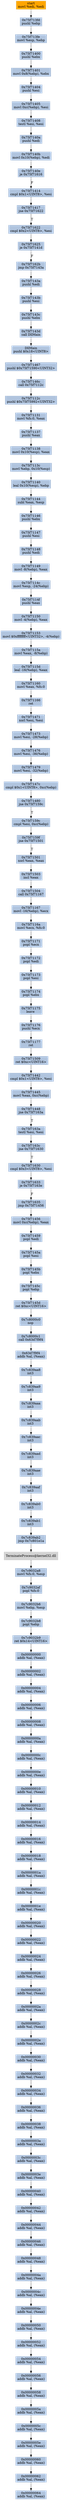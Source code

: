 digraph G {
node[shape=rectangle,style=filled,fillcolor=lightsteelblue,color=lightsteelblue]
bgcolor="transparent"
a0x75f713fbmovl_edi_edi[label="start\nmovl %edi, %edi",color="lightgrey",fillcolor="orange"];
a0x75f713fdpushl_ebp[label="0x75f713fd\npushl %ebp"];
a0x75f713femovl_esp_ebp[label="0x75f713fe\nmovl %esp, %ebp"];
a0x75f71400pushl_ebx[label="0x75f71400\npushl %ebx"];
a0x75f71401movl_0x8ebp__ebx[label="0x75f71401\nmovl 0x8(%ebp), %ebx"];
a0x75f71404pushl_esi[label="0x75f71404\npushl %esi"];
a0x75f71405movl_0xcebp__esi[label="0x75f71405\nmovl 0xc(%ebp), %esi"];
a0x75f71408testl_esi_esi[label="0x75f71408\ntestl %esi, %esi"];
a0x75f7140apushl_edi[label="0x75f7140a\npushl %edi"];
a0x75f7140bmovl_0x10ebp__edi[label="0x75f7140b\nmovl 0x10(%ebp), %edi"];
a0x75f7140eje_0x75f71616[label="0x75f7140e\nje 0x75f71616"];
a0x75f71414cmpl_0x1UINT8_esi[label="0x75f71414\ncmpl $0x1<UINT8>, %esi"];
a0x75f71417jne_0x75f71622[label="0x75f71417\njne 0x75f71622"];
a0x75f71622cmpl_0x2UINT8_esi[label="0x75f71622\ncmpl $0x2<UINT8>, %esi"];
a0x75f71625je_0x75f7141d[label="0x75f71625\nje 0x75f7141d"];
a0x75f7162bjmp_0x75f7143a[label="0x75f7162b\njmp 0x75f7143a"];
a0x75f7143apushl_edi[label="0x75f7143a\npushl %edi"];
a0x75f7143bpushl_esi[label="0x75f7143b\npushl %esi"];
a0x75f7143cpushl_ebx[label="0x75f7143c\npushl %ebx"];
a0x75f7143dcall_DllMain[label="0x75f7143d\ncall DllMain"];
a0x75f71465pushl_0x18UINT8[label="DllMain\npushl $0x18<UINT8>"];
a0x75f71467pushl_0x75f71590UINT32[label="0x75f71467\npushl $0x75f71590<UINT32>"];
a0x75f7146ccall_0x75f7112c[label="0x75f7146c\ncall 0x75f7112c"];
a0x75f7112cpushl_0x75f75992UINT32[label="0x75f7112c\npushl $0x75f75992<UINT32>"];
a0x75f71131movl_fs_0_eax[label="0x75f71131\nmovl %fs:0, %eax"];
a0x75f71137pushl_eax[label="0x75f71137\npushl %eax"];
a0x75f71138movl_0x10esp__eax[label="0x75f71138\nmovl 0x10(%esp), %eax"];
a0x75f7113cmovl_ebp_0x10esp_[label="0x75f7113c\nmovl %ebp, 0x10(%esp)"];
a0x75f71140leal_0x10esp__ebp[label="0x75f71140\nleal 0x10(%esp), %ebp"];
a0x75f71144subl_eax_esp[label="0x75f71144\nsubl %eax, %esp"];
a0x75f71146pushl_ebx[label="0x75f71146\npushl %ebx"];
a0x75f71147pushl_esi[label="0x75f71147\npushl %esi"];
a0x75f71148pushl_edi[label="0x75f71148\npushl %edi"];
a0x75f71149movl__8ebp__eax[label="0x75f71149\nmovl -8(%ebp), %eax"];
a0x75f7114cmovl_esp__24ebp_[label="0x75f7114c\nmovl %esp, -24(%ebp)"];
a0x75f7114fpushl_eax[label="0x75f7114f\npushl %eax"];
a0x75f71150movl__4ebp__eax[label="0x75f71150\nmovl -4(%ebp), %eax"];
a0x75f71153movl_0xffffffffUINT32__4ebp_[label="0x75f71153\nmovl $0xffffffff<UINT32>, -4(%ebp)"];
a0x75f7115amovl_eax__8ebp_[label="0x75f7115a\nmovl %eax, -8(%ebp)"];
a0x75f7115dleal__16ebp__eax[label="0x75f7115d\nleal -16(%ebp), %eax"];
a0x75f71160movl_eax_fs_0[label="0x75f71160\nmovl %eax, %fs:0"];
a0x75f71166ret[label="0x75f71166\nret"];
a0x75f71471xorl_esi_esi[label="0x75f71471\nxorl %esi, %esi"];
a0x75f71473movl_esi__28ebp_[label="0x75f71473\nmovl %esi, -28(%ebp)"];
a0x75f71476movl_esi__36ebp_[label="0x75f71476\nmovl %esi, -36(%ebp)"];
a0x75f71479movl_esi__32ebp_[label="0x75f71479\nmovl %esi, -32(%ebp)"];
a0x75f7147ccmpl_0x1UINT8_0xcebp_[label="0x75f7147c\ncmpl $0x1<UINT8>, 0xc(%ebp)"];
a0x75f71480jne_0x75f7159c[label="0x75f71480\njne 0x75f7159c"];
a0x75f7159ccmpl_esi_0xcebp_[label="0x75f7159c\ncmpl %esi, 0xc(%ebp)"];
a0x75f7159fjne_0x75f71501[label="0x75f7159f\njne 0x75f71501"];
a0x75f71501xorl_eax_eax[label="0x75f71501\nxorl %eax, %eax"];
a0x75f71503incl_eax[label="0x75f71503\nincl %eax"];
a0x75f71504call_0x75f71167[label="0x75f71504\ncall 0x75f71167"];
a0x75f71167movl__16ebp__ecx[label="0x75f71167\nmovl -16(%ebp), %ecx"];
a0x75f7116amovl_ecx_fs_0[label="0x75f7116a\nmovl %ecx, %fs:0"];
a0x75f71171popl_ecx[label="0x75f71171\npopl %ecx"];
a0x75f71172popl_edi[label="0x75f71172\npopl %edi"];
a0x75f71173popl_esi[label="0x75f71173\npopl %esi"];
a0x75f71174popl_ebx[label="0x75f71174\npopl %ebx"];
a0x75f71175leave_[label="0x75f71175\nleave "];
a0x75f71176pushl_ecx[label="0x75f71176\npushl %ecx"];
a0x75f71177ret[label="0x75f71177\nret"];
a0x75f71509ret_0xcUINT16[label="0x75f71509\nret $0xc<UINT16>"];
a0x75f71442cmpl_0x1UINT8_esi[label="0x75f71442\ncmpl $0x1<UINT8>, %esi"];
a0x75f71445movl_eax_0xcebp_[label="0x75f71445\nmovl %eax, 0xc(%ebp)"];
a0x75f71448jne_0x75f7163a[label="0x75f71448\njne 0x75f7163a"];
a0x75f7163atestl_esi_esi[label="0x75f7163a\ntestl %esi, %esi"];
a0x75f7163cjne_0x75f71630[label="0x75f7163c\njne 0x75f71630"];
a0x75f71630cmpl_0x3UINT8_esi[label="0x75f71630\ncmpl $0x3<UINT8>, %esi"];
a0x75f71633je_0x75f7163e[label="0x75f71633\nje 0x75f7163e"];
a0x75f71635jmp_0x75f71456[label="0x75f71635\njmp 0x75f71456"];
a0x75f71456movl_0xcebp__eax[label="0x75f71456\nmovl 0xc(%ebp), %eax"];
a0x75f71459popl_edi[label="0x75f71459\npopl %edi"];
a0x75f7145apopl_esi[label="0x75f7145a\npopl %esi"];
a0x75f7145bpopl_ebx[label="0x75f7145b\npopl %ebx"];
a0x75f7145cpopl_ebp[label="0x75f7145c\npopl %ebp"];
a0x75f7145dret_0xcUINT16[label="0x75f7145d\nret $0xc<UINT16>"];
a0x7c8000c0nop_[label="0x7c8000c0\nnop "];
a0x7c8000c1call_0x63d7f9f4[label="0x7c8000c1\ncall 0x63d7f9f4"];
a0x63d7f9f4addb_al_eax_[label="0x63d7f9f4\naddb %al, (%eax)"];
a0x7c839aa8int3_[label="0x7c839aa8\nint3 "];
a0x7c839aa9int3_[label="0x7c839aa9\nint3 "];
a0x7c839aaaint3_[label="0x7c839aaa\nint3 "];
a0x7c839aabint3_[label="0x7c839aab\nint3 "];
a0x7c839aacint3_[label="0x7c839aac\nint3 "];
a0x7c839aadint3_[label="0x7c839aad\nint3 "];
a0x7c839aaeint3_[label="0x7c839aae\nint3 "];
a0x7c839aafint3_[label="0x7c839aaf\nint3 "];
a0x7c839ab0int3_[label="0x7c839ab0\nint3 "];
a0x7c839ab1int3_[label="0x7c839ab1\nint3 "];
a0x7c839ab2jmp_0x7c801e1a[label="0x7c839ab2\njmp 0x7c801e1a"];
TerminateProcess_kernel32_dll[label="TerminateProcess@kernel32.dll",color="lightgrey",fillcolor="lightgrey"];
a0x7c9032a8movl_fs_0_esp[label="0x7c9032a8\nmovl %fs:0, %esp"];
a0x7c9032afpopl_fs_0[label="0x7c9032af\npopl %fs:0"];
a0x7c9032b6movl_ebp_esp[label="0x7c9032b6\nmovl %ebp, %esp"];
a0x7c9032b8popl_ebp[label="0x7c9032b8\npopl %ebp"];
a0x7c9032b9ret_0x14UINT16[label="0x7c9032b9\nret $0x14<UINT16>"];
a0x00000000addb_al_eax_[label="0x00000000\naddb %al, (%eax)"];
a0x00000002addb_al_eax_[label="0x00000002\naddb %al, (%eax)"];
a0x00000004addb_al_eax_[label="0x00000004\naddb %al, (%eax)"];
a0x00000006addb_al_eax_[label="0x00000006\naddb %al, (%eax)"];
a0x00000008addb_al_eax_[label="0x00000008\naddb %al, (%eax)"];
a0x0000000aaddb_al_eax_[label="0x0000000a\naddb %al, (%eax)"];
a0x0000000caddb_al_eax_[label="0x0000000c\naddb %al, (%eax)"];
a0x0000000eaddb_al_eax_[label="0x0000000e\naddb %al, (%eax)"];
a0x00000010addb_al_eax_[label="0x00000010\naddb %al, (%eax)"];
a0x00000012addb_al_eax_[label="0x00000012\naddb %al, (%eax)"];
a0x00000014addb_al_eax_[label="0x00000014\naddb %al, (%eax)"];
a0x00000016addb_al_eax_[label="0x00000016\naddb %al, (%eax)"];
a0x00000018addb_al_eax_[label="0x00000018\naddb %al, (%eax)"];
a0x0000001aaddb_al_eax_[label="0x0000001a\naddb %al, (%eax)"];
a0x0000001caddb_al_eax_[label="0x0000001c\naddb %al, (%eax)"];
a0x0000001eaddb_al_eax_[label="0x0000001e\naddb %al, (%eax)"];
a0x00000020addb_al_eax_[label="0x00000020\naddb %al, (%eax)"];
a0x00000022addb_al_eax_[label="0x00000022\naddb %al, (%eax)"];
a0x00000024addb_al_eax_[label="0x00000024\naddb %al, (%eax)"];
a0x00000026addb_al_eax_[label="0x00000026\naddb %al, (%eax)"];
a0x00000028addb_al_eax_[label="0x00000028\naddb %al, (%eax)"];
a0x0000002aaddb_al_eax_[label="0x0000002a\naddb %al, (%eax)"];
a0x0000002caddb_al_eax_[label="0x0000002c\naddb %al, (%eax)"];
a0x0000002eaddb_al_eax_[label="0x0000002e\naddb %al, (%eax)"];
a0x00000030addb_al_eax_[label="0x00000030\naddb %al, (%eax)"];
a0x00000032addb_al_eax_[label="0x00000032\naddb %al, (%eax)"];
a0x00000034addb_al_eax_[label="0x00000034\naddb %al, (%eax)"];
a0x00000036addb_al_eax_[label="0x00000036\naddb %al, (%eax)"];
a0x00000038addb_al_eax_[label="0x00000038\naddb %al, (%eax)"];
a0x0000003aaddb_al_eax_[label="0x0000003a\naddb %al, (%eax)"];
a0x0000003caddb_al_eax_[label="0x0000003c\naddb %al, (%eax)"];
a0x0000003eaddb_al_eax_[label="0x0000003e\naddb %al, (%eax)"];
a0x00000040addb_al_eax_[label="0x00000040\naddb %al, (%eax)"];
a0x00000042addb_al_eax_[label="0x00000042\naddb %al, (%eax)"];
a0x00000044addb_al_eax_[label="0x00000044\naddb %al, (%eax)"];
a0x00000046addb_al_eax_[label="0x00000046\naddb %al, (%eax)"];
a0x00000048addb_al_eax_[label="0x00000048\naddb %al, (%eax)"];
a0x0000004aaddb_al_eax_[label="0x0000004a\naddb %al, (%eax)"];
a0x0000004caddb_al_eax_[label="0x0000004c\naddb %al, (%eax)"];
a0x0000004eaddb_al_eax_[label="0x0000004e\naddb %al, (%eax)"];
a0x00000050addb_al_eax_[label="0x00000050\naddb %al, (%eax)"];
a0x00000052addb_al_eax_[label="0x00000052\naddb %al, (%eax)"];
a0x00000054addb_al_eax_[label="0x00000054\naddb %al, (%eax)"];
a0x00000056addb_al_eax_[label="0x00000056\naddb %al, (%eax)"];
a0x00000058addb_al_eax_[label="0x00000058\naddb %al, (%eax)"];
a0x0000005aaddb_al_eax_[label="0x0000005a\naddb %al, (%eax)"];
a0x0000005caddb_al_eax_[label="0x0000005c\naddb %al, (%eax)"];
a0x0000005eaddb_al_eax_[label="0x0000005e\naddb %al, (%eax)"];
a0x00000060addb_al_eax_[label="0x00000060\naddb %al, (%eax)"];
a0x00000062addb_al_eax_[label="0x00000062\naddb %al, (%eax)"];
a0x00000064addb_al_eax_[label="0x00000064\naddb %al, (%eax)"];
a0x75f713fbmovl_edi_edi -> a0x75f713fdpushl_ebp [color="#000000"];
a0x75f713fdpushl_ebp -> a0x75f713femovl_esp_ebp [color="#000000"];
a0x75f713femovl_esp_ebp -> a0x75f71400pushl_ebx [color="#000000"];
a0x75f71400pushl_ebx -> a0x75f71401movl_0x8ebp__ebx [color="#000000"];
a0x75f71401movl_0x8ebp__ebx -> a0x75f71404pushl_esi [color="#000000"];
a0x75f71404pushl_esi -> a0x75f71405movl_0xcebp__esi [color="#000000"];
a0x75f71405movl_0xcebp__esi -> a0x75f71408testl_esi_esi [color="#000000"];
a0x75f71408testl_esi_esi -> a0x75f7140apushl_edi [color="#000000"];
a0x75f7140apushl_edi -> a0x75f7140bmovl_0x10ebp__edi [color="#000000"];
a0x75f7140bmovl_0x10ebp__edi -> a0x75f7140eje_0x75f71616 [color="#000000"];
a0x75f7140eje_0x75f71616 -> a0x75f71414cmpl_0x1UINT8_esi [color="#000000",label="F"];
a0x75f71414cmpl_0x1UINT8_esi -> a0x75f71417jne_0x75f71622 [color="#000000"];
a0x75f71417jne_0x75f71622 -> a0x75f71622cmpl_0x2UINT8_esi [color="#000000",label="T"];
a0x75f71622cmpl_0x2UINT8_esi -> a0x75f71625je_0x75f7141d [color="#000000"];
a0x75f71625je_0x75f7141d -> a0x75f7162bjmp_0x75f7143a [color="#000000",label="F"];
a0x75f7162bjmp_0x75f7143a -> a0x75f7143apushl_edi [color="#000000"];
a0x75f7143apushl_edi -> a0x75f7143bpushl_esi [color="#000000"];
a0x75f7143bpushl_esi -> a0x75f7143cpushl_ebx [color="#000000"];
a0x75f7143cpushl_ebx -> a0x75f7143dcall_DllMain [color="#000000"];
a0x75f7143dcall_DllMain -> a0x75f71465pushl_0x18UINT8 [color="#000000"];
a0x75f71465pushl_0x18UINT8 -> a0x75f71467pushl_0x75f71590UINT32 [color="#000000"];
a0x75f71467pushl_0x75f71590UINT32 -> a0x75f7146ccall_0x75f7112c [color="#000000"];
a0x75f7146ccall_0x75f7112c -> a0x75f7112cpushl_0x75f75992UINT32 [color="#000000"];
a0x75f7112cpushl_0x75f75992UINT32 -> a0x75f71131movl_fs_0_eax [color="#000000"];
a0x75f71131movl_fs_0_eax -> a0x75f71137pushl_eax [color="#000000"];
a0x75f71137pushl_eax -> a0x75f71138movl_0x10esp__eax [color="#000000"];
a0x75f71138movl_0x10esp__eax -> a0x75f7113cmovl_ebp_0x10esp_ [color="#000000"];
a0x75f7113cmovl_ebp_0x10esp_ -> a0x75f71140leal_0x10esp__ebp [color="#000000"];
a0x75f71140leal_0x10esp__ebp -> a0x75f71144subl_eax_esp [color="#000000"];
a0x75f71144subl_eax_esp -> a0x75f71146pushl_ebx [color="#000000"];
a0x75f71146pushl_ebx -> a0x75f71147pushl_esi [color="#000000"];
a0x75f71147pushl_esi -> a0x75f71148pushl_edi [color="#000000"];
a0x75f71148pushl_edi -> a0x75f71149movl__8ebp__eax [color="#000000"];
a0x75f71149movl__8ebp__eax -> a0x75f7114cmovl_esp__24ebp_ [color="#000000"];
a0x75f7114cmovl_esp__24ebp_ -> a0x75f7114fpushl_eax [color="#000000"];
a0x75f7114fpushl_eax -> a0x75f71150movl__4ebp__eax [color="#000000"];
a0x75f71150movl__4ebp__eax -> a0x75f71153movl_0xffffffffUINT32__4ebp_ [color="#000000"];
a0x75f71153movl_0xffffffffUINT32__4ebp_ -> a0x75f7115amovl_eax__8ebp_ [color="#000000"];
a0x75f7115amovl_eax__8ebp_ -> a0x75f7115dleal__16ebp__eax [color="#000000"];
a0x75f7115dleal__16ebp__eax -> a0x75f71160movl_eax_fs_0 [color="#000000"];
a0x75f71160movl_eax_fs_0 -> a0x75f71166ret [color="#000000"];
a0x75f71166ret -> a0x75f71471xorl_esi_esi [color="#000000"];
a0x75f71471xorl_esi_esi -> a0x75f71473movl_esi__28ebp_ [color="#000000"];
a0x75f71473movl_esi__28ebp_ -> a0x75f71476movl_esi__36ebp_ [color="#000000"];
a0x75f71476movl_esi__36ebp_ -> a0x75f71479movl_esi__32ebp_ [color="#000000"];
a0x75f71479movl_esi__32ebp_ -> a0x75f7147ccmpl_0x1UINT8_0xcebp_ [color="#000000"];
a0x75f7147ccmpl_0x1UINT8_0xcebp_ -> a0x75f71480jne_0x75f7159c [color="#000000"];
a0x75f71480jne_0x75f7159c -> a0x75f7159ccmpl_esi_0xcebp_ [color="#000000",label="T"];
a0x75f7159ccmpl_esi_0xcebp_ -> a0x75f7159fjne_0x75f71501 [color="#000000"];
a0x75f7159fjne_0x75f71501 -> a0x75f71501xorl_eax_eax [color="#000000",label="T"];
a0x75f71501xorl_eax_eax -> a0x75f71503incl_eax [color="#000000"];
a0x75f71503incl_eax -> a0x75f71504call_0x75f71167 [color="#000000"];
a0x75f71504call_0x75f71167 -> a0x75f71167movl__16ebp__ecx [color="#000000"];
a0x75f71167movl__16ebp__ecx -> a0x75f7116amovl_ecx_fs_0 [color="#000000"];
a0x75f7116amovl_ecx_fs_0 -> a0x75f71171popl_ecx [color="#000000"];
a0x75f71171popl_ecx -> a0x75f71172popl_edi [color="#000000"];
a0x75f71172popl_edi -> a0x75f71173popl_esi [color="#000000"];
a0x75f71173popl_esi -> a0x75f71174popl_ebx [color="#000000"];
a0x75f71174popl_ebx -> a0x75f71175leave_ [color="#000000"];
a0x75f71175leave_ -> a0x75f71176pushl_ecx [color="#000000"];
a0x75f71176pushl_ecx -> a0x75f71177ret [color="#000000"];
a0x75f71177ret -> a0x75f71509ret_0xcUINT16 [color="#000000"];
a0x75f71509ret_0xcUINT16 -> a0x75f71442cmpl_0x1UINT8_esi [color="#000000"];
a0x75f71442cmpl_0x1UINT8_esi -> a0x75f71445movl_eax_0xcebp_ [color="#000000"];
a0x75f71445movl_eax_0xcebp_ -> a0x75f71448jne_0x75f7163a [color="#000000"];
a0x75f71448jne_0x75f7163a -> a0x75f7163atestl_esi_esi [color="#000000",label="T"];
a0x75f7163atestl_esi_esi -> a0x75f7163cjne_0x75f71630 [color="#000000"];
a0x75f7163cjne_0x75f71630 -> a0x75f71630cmpl_0x3UINT8_esi [color="#000000",label="T"];
a0x75f71630cmpl_0x3UINT8_esi -> a0x75f71633je_0x75f7163e [color="#000000"];
a0x75f71633je_0x75f7163e -> a0x75f71635jmp_0x75f71456 [color="#000000",label="F"];
a0x75f71635jmp_0x75f71456 -> a0x75f71456movl_0xcebp__eax [color="#000000"];
a0x75f71456movl_0xcebp__eax -> a0x75f71459popl_edi [color="#000000"];
a0x75f71459popl_edi -> a0x75f7145apopl_esi [color="#000000"];
a0x75f7145apopl_esi -> a0x75f7145bpopl_ebx [color="#000000"];
a0x75f7145bpopl_ebx -> a0x75f7145cpopl_ebp [color="#000000"];
a0x75f7145cpopl_ebp -> a0x75f7145dret_0xcUINT16 [color="#000000"];
a0x75f7145dret_0xcUINT16 -> a0x7c8000c0nop_ [color="#000000"];
a0x7c8000c0nop_ -> a0x7c8000c1call_0x63d7f9f4 [color="#000000"];
a0x7c8000c1call_0x63d7f9f4 -> a0x63d7f9f4addb_al_eax_ [color="#000000"];
a0x63d7f9f4addb_al_eax_ -> a0x7c839aa8int3_ [color="#000000"];
a0x7c839aa8int3_ -> a0x7c839aa9int3_ [color="#000000"];
a0x7c839aa9int3_ -> a0x7c839aaaint3_ [color="#000000"];
a0x7c839aaaint3_ -> a0x7c839aabint3_ [color="#000000"];
a0x7c839aabint3_ -> a0x7c839aacint3_ [color="#000000"];
a0x7c839aacint3_ -> a0x7c839aadint3_ [color="#000000"];
a0x7c839aadint3_ -> a0x7c839aaeint3_ [color="#000000"];
a0x7c839aaeint3_ -> a0x7c839aafint3_ [color="#000000"];
a0x7c839aafint3_ -> a0x7c839ab0int3_ [color="#000000"];
a0x7c839ab0int3_ -> a0x7c839ab1int3_ [color="#000000"];
a0x7c839ab1int3_ -> a0x7c839ab2jmp_0x7c801e1a [color="#000000"];
a0x7c839ab2jmp_0x7c801e1a -> TerminateProcess_kernel32_dll [color="#000000"];
TerminateProcess_kernel32_dll -> a0x7c9032a8movl_fs_0_esp [color="#000000"];
a0x7c9032a8movl_fs_0_esp -> a0x7c9032afpopl_fs_0 [color="#000000"];
a0x7c9032afpopl_fs_0 -> a0x7c9032b6movl_ebp_esp [color="#000000"];
a0x7c9032b6movl_ebp_esp -> a0x7c9032b8popl_ebp [color="#000000"];
a0x7c9032b8popl_ebp -> a0x7c9032b9ret_0x14UINT16 [color="#000000"];
a0x7c9032b9ret_0x14UINT16 -> a0x00000000addb_al_eax_ [color="#000000"];
a0x00000000addb_al_eax_ -> a0x00000002addb_al_eax_ [color="#000000"];
a0x00000002addb_al_eax_ -> a0x00000004addb_al_eax_ [color="#000000"];
a0x00000004addb_al_eax_ -> a0x00000006addb_al_eax_ [color="#000000"];
a0x00000006addb_al_eax_ -> a0x00000008addb_al_eax_ [color="#000000"];
a0x00000008addb_al_eax_ -> a0x0000000aaddb_al_eax_ [color="#000000"];
a0x0000000aaddb_al_eax_ -> a0x0000000caddb_al_eax_ [color="#000000"];
a0x0000000caddb_al_eax_ -> a0x0000000eaddb_al_eax_ [color="#000000"];
a0x0000000eaddb_al_eax_ -> a0x00000010addb_al_eax_ [color="#000000"];
a0x00000010addb_al_eax_ -> a0x00000012addb_al_eax_ [color="#000000"];
a0x00000012addb_al_eax_ -> a0x00000014addb_al_eax_ [color="#000000"];
a0x00000014addb_al_eax_ -> a0x00000016addb_al_eax_ [color="#000000"];
a0x00000016addb_al_eax_ -> a0x00000018addb_al_eax_ [color="#000000"];
a0x00000018addb_al_eax_ -> a0x0000001aaddb_al_eax_ [color="#000000"];
a0x0000001aaddb_al_eax_ -> a0x0000001caddb_al_eax_ [color="#000000"];
a0x0000001caddb_al_eax_ -> a0x0000001eaddb_al_eax_ [color="#000000"];
a0x0000001eaddb_al_eax_ -> a0x00000020addb_al_eax_ [color="#000000"];
a0x00000020addb_al_eax_ -> a0x00000022addb_al_eax_ [color="#000000"];
a0x00000022addb_al_eax_ -> a0x00000024addb_al_eax_ [color="#000000"];
a0x00000024addb_al_eax_ -> a0x00000026addb_al_eax_ [color="#000000"];
a0x00000026addb_al_eax_ -> a0x00000028addb_al_eax_ [color="#000000"];
a0x00000028addb_al_eax_ -> a0x0000002aaddb_al_eax_ [color="#000000"];
a0x0000002aaddb_al_eax_ -> a0x0000002caddb_al_eax_ [color="#000000"];
a0x0000002caddb_al_eax_ -> a0x0000002eaddb_al_eax_ [color="#000000"];
a0x0000002eaddb_al_eax_ -> a0x00000030addb_al_eax_ [color="#000000"];
a0x00000030addb_al_eax_ -> a0x00000032addb_al_eax_ [color="#000000"];
a0x00000032addb_al_eax_ -> a0x00000034addb_al_eax_ [color="#000000"];
a0x00000034addb_al_eax_ -> a0x00000036addb_al_eax_ [color="#000000"];
a0x00000036addb_al_eax_ -> a0x00000038addb_al_eax_ [color="#000000"];
a0x00000038addb_al_eax_ -> a0x0000003aaddb_al_eax_ [color="#000000"];
a0x0000003aaddb_al_eax_ -> a0x0000003caddb_al_eax_ [color="#000000"];
a0x0000003caddb_al_eax_ -> a0x0000003eaddb_al_eax_ [color="#000000"];
a0x0000003eaddb_al_eax_ -> a0x00000040addb_al_eax_ [color="#000000"];
a0x00000040addb_al_eax_ -> a0x00000042addb_al_eax_ [color="#000000"];
a0x00000042addb_al_eax_ -> a0x00000044addb_al_eax_ [color="#000000"];
a0x00000044addb_al_eax_ -> a0x00000046addb_al_eax_ [color="#000000"];
a0x00000046addb_al_eax_ -> a0x00000048addb_al_eax_ [color="#000000"];
a0x00000048addb_al_eax_ -> a0x0000004aaddb_al_eax_ [color="#000000"];
a0x0000004aaddb_al_eax_ -> a0x0000004caddb_al_eax_ [color="#000000"];
a0x0000004caddb_al_eax_ -> a0x0000004eaddb_al_eax_ [color="#000000"];
a0x0000004eaddb_al_eax_ -> a0x00000050addb_al_eax_ [color="#000000"];
a0x00000050addb_al_eax_ -> a0x00000052addb_al_eax_ [color="#000000"];
a0x00000052addb_al_eax_ -> a0x00000054addb_al_eax_ [color="#000000"];
a0x00000054addb_al_eax_ -> a0x00000056addb_al_eax_ [color="#000000"];
a0x00000056addb_al_eax_ -> a0x00000058addb_al_eax_ [color="#000000"];
a0x00000058addb_al_eax_ -> a0x0000005aaddb_al_eax_ [color="#000000"];
a0x0000005aaddb_al_eax_ -> a0x0000005caddb_al_eax_ [color="#000000"];
a0x0000005caddb_al_eax_ -> a0x0000005eaddb_al_eax_ [color="#000000"];
a0x0000005eaddb_al_eax_ -> a0x00000060addb_al_eax_ [color="#000000"];
a0x00000060addb_al_eax_ -> a0x00000062addb_al_eax_ [color="#000000"];
a0x00000062addb_al_eax_ -> a0x00000064addb_al_eax_ [color="#000000"];
}
